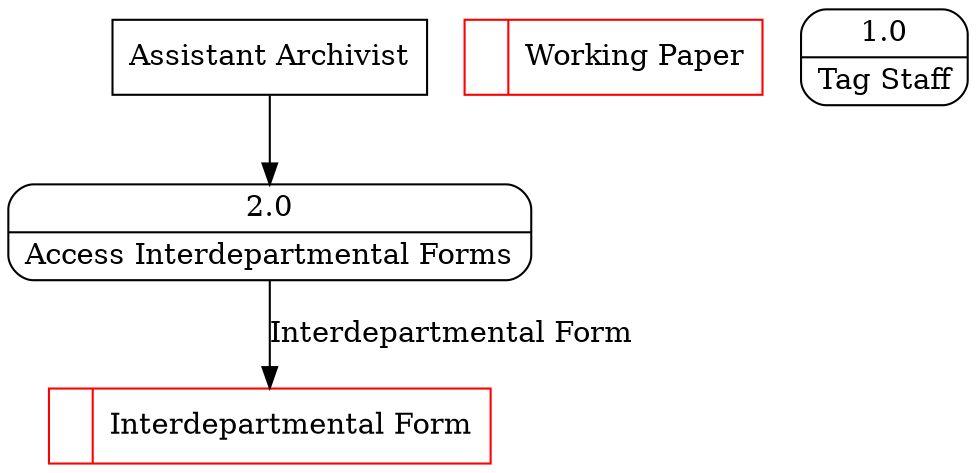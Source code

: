 digraph dfd2{ 
node[shape=record]
200 [label="<f0>  |<f1> Interdepartmental Form " color=red];
201 [label="<f0>  |<f1> Working Paper " color=red];
202 [label="Assistant Archivist" shape=box];
203 [label="{<f0> 1.0|<f1> Tag Staff }" shape=Mrecord];
204 [label="{<f0> 2.0|<f1> Access Interdepartmental Forms }" shape=Mrecord];
202 -> 204
204 -> 200 [label="Interdepartmental Form"]
}